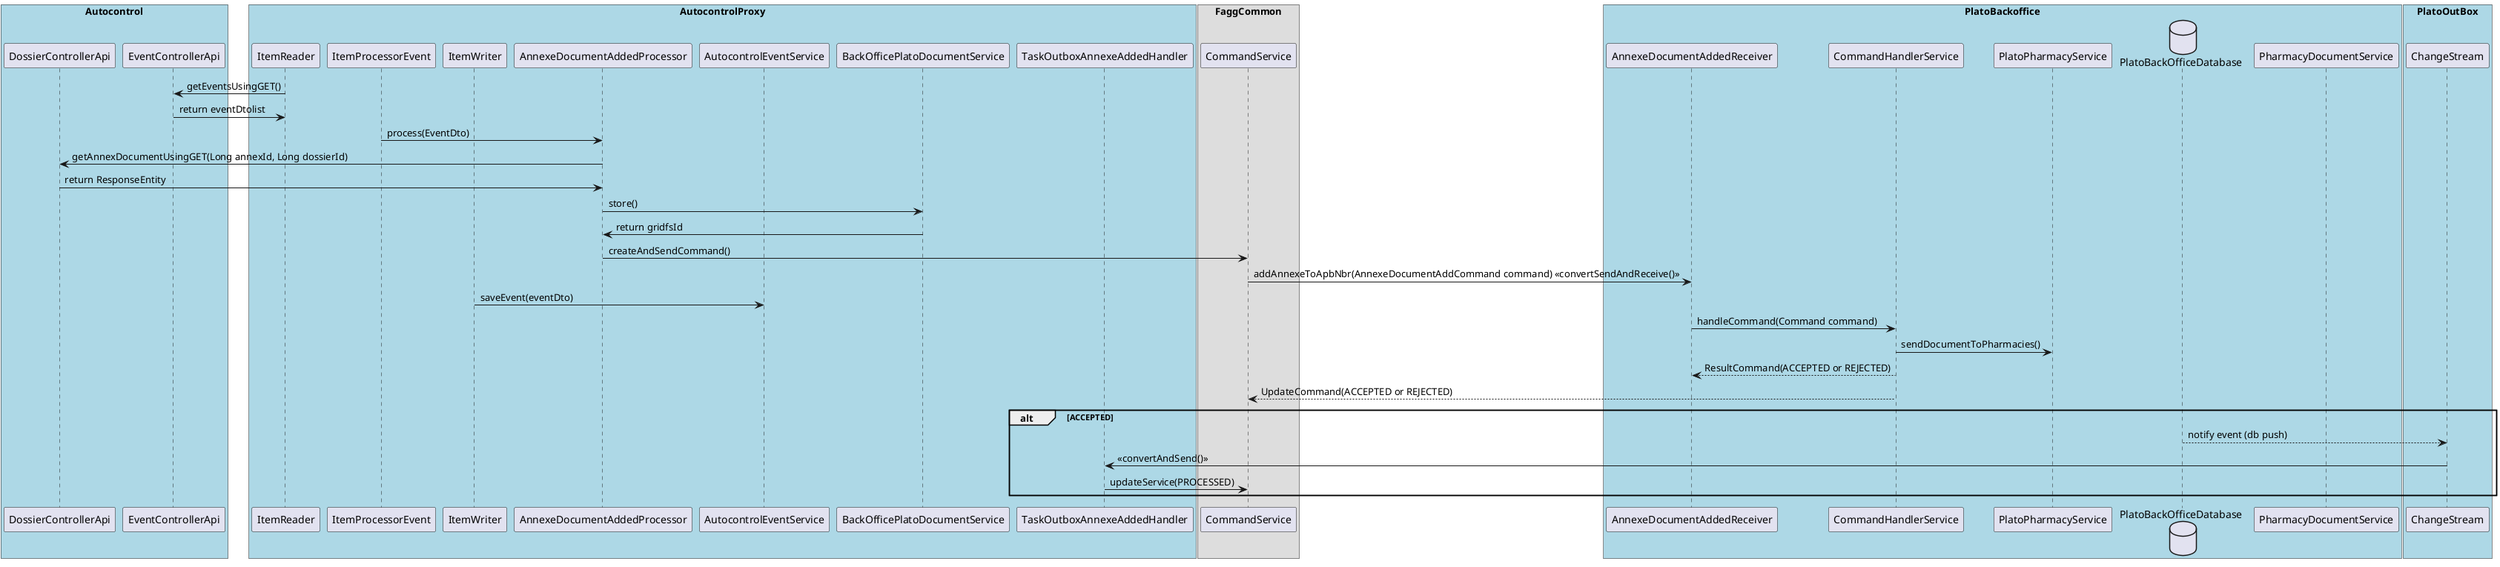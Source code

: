 @startuml
box "Autocontrol" #LightBlue
participant DossierControllerApi
participant EventControllerApi
end box

box "AutocontrolProxy" #LightBlue
participant ItemReader
participant ItemProcessorEvent
participant ItemWriter
participant AnnexeDocumentAddedProcessor
participant AutocontrolEventService
participant BackOfficePlatoDocumentService
participant TaskOutboxAnnexeAddedHandler
participant CommandHandlerService
end box
box "FaggCommon" 
participant CommandService
end box
box "PlatoBackoffice" #LightBlue
participant AnnexeDocumentAddedReceiver
participant CommandHandlerService
participant PlatoPharmacyService
database PlatoBackOfficeDatabase
participant PharmacyDocumentService
end box

box "PlatoOutBox" #LightBlue
participant ChangeStream
end box


EventControllerApi <-  ItemReader: getEventsUsingGET()
EventControllerApi ->  ItemReader: return eventDtolist
'loop eventListDto.items.size
            ItemProcessorEvent -> AnnexeDocumentAddedProcessor: process(EventDto)
            AnnexeDocumentAddedProcessor -> DossierControllerApi: getAnnexDocumentUsingGET(Long annexId, Long dossierId)
            AnnexeDocumentAddedProcessor <- DossierControllerApi: return ResponseEntity
            AnnexeDocumentAddedProcessor -> BackOfficePlatoDocumentService: store()
            AnnexeDocumentAddedProcessor <- BackOfficePlatoDocumentService: return gridfsId
            AnnexeDocumentAddedProcessor -> CommandService: createAndSendCommand()
            CommandService -> AnnexeDocumentAddedReceiver: addAnnexeToApbNbr(AnnexeDocumentAddCommand command) <<convertSendAndReceive()>>
'end
ItemWriter -> AutocontrolEventService: saveEvent(eventDto)

AnnexeDocumentAddedReceiver -> CommandHandlerService: handleCommand(Command command)
CommandHandlerService -> PlatoPharmacyService: sendDocumentToPharmacies()

CommandHandlerService --> AnnexeDocumentAddedReceiver: ResultCommand(ACCEPTED or REJECTED)
CommandHandlerService --> CommandService: UpdateCommand(ACCEPTED or REJECTED)

alt ACCEPTED
PlatoBackOfficeDatabase --> ChangeStream: notify event (db push)
ChangeStream -> TaskOutboxAnnexeAddedHandler: <<convertAndSend()>>
TaskOutboxAnnexeAddedHandler -> CommandService: updateService(PROCESSED)
end




@enduml